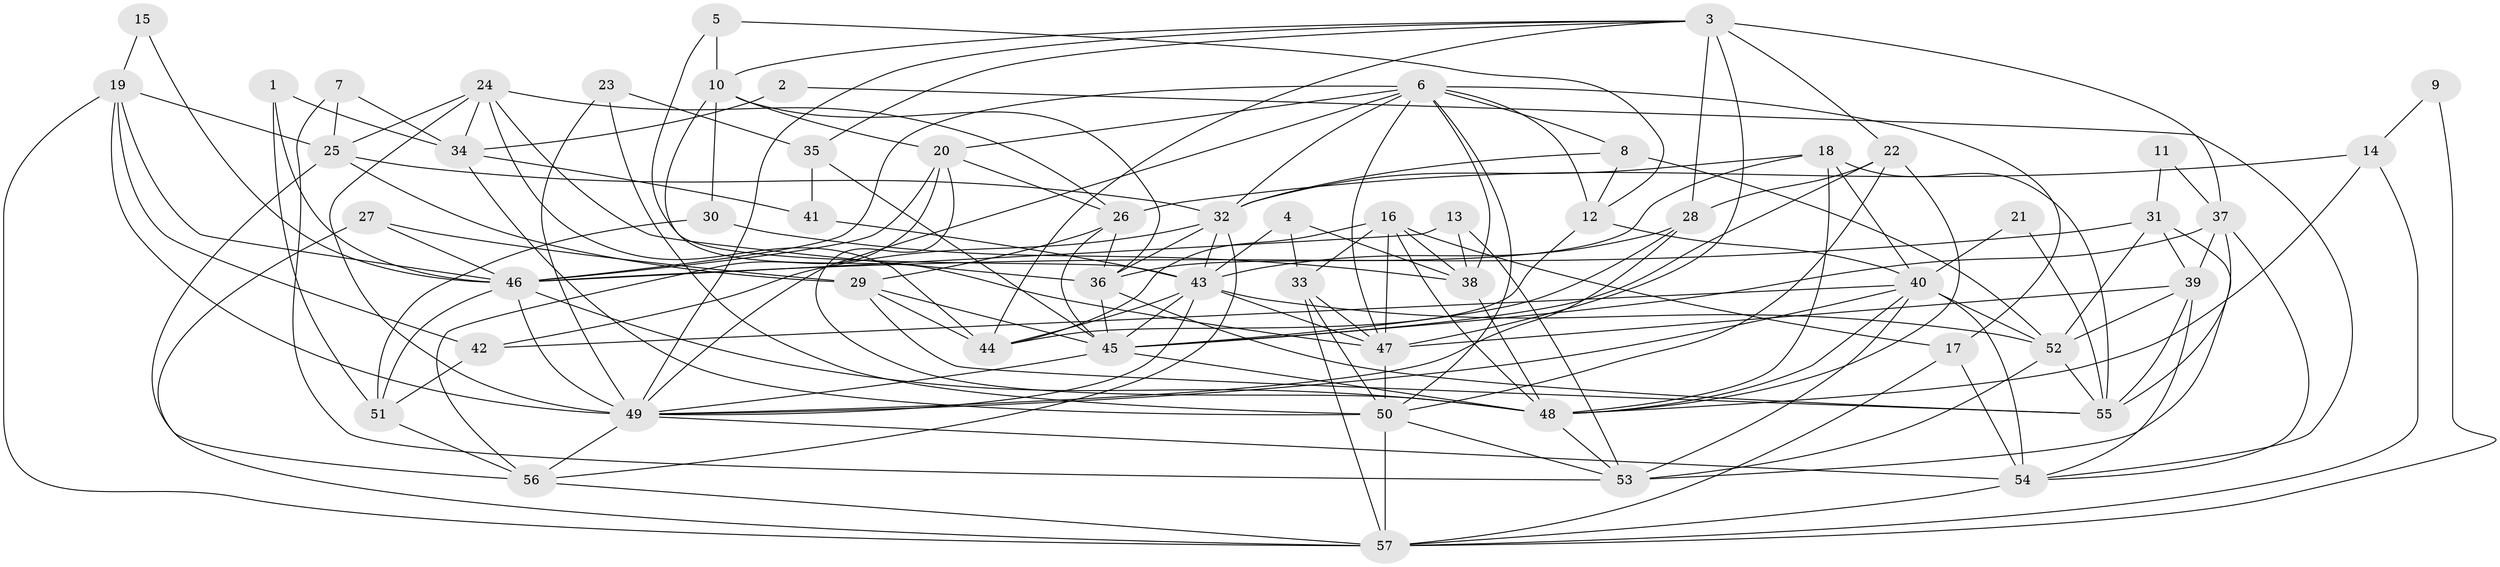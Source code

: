 // original degree distribution, {4: 0.23008849557522124, 8: 0.017699115044247787, 5: 0.20353982300884957, 3: 0.2743362831858407, 6: 0.11504424778761062, 2: 0.1415929203539823, 7: 0.017699115044247787}
// Generated by graph-tools (version 1.1) at 2025/26/03/09/25 03:26:15]
// undirected, 57 vertices, 162 edges
graph export_dot {
graph [start="1"]
  node [color=gray90,style=filled];
  1;
  2;
  3;
  4;
  5;
  6;
  7;
  8;
  9;
  10;
  11;
  12;
  13;
  14;
  15;
  16;
  17;
  18;
  19;
  20;
  21;
  22;
  23;
  24;
  25;
  26;
  27;
  28;
  29;
  30;
  31;
  32;
  33;
  34;
  35;
  36;
  37;
  38;
  39;
  40;
  41;
  42;
  43;
  44;
  45;
  46;
  47;
  48;
  49;
  50;
  51;
  52;
  53;
  54;
  55;
  56;
  57;
  1 -- 34 [weight=1.0];
  1 -- 46 [weight=1.0];
  1 -- 51 [weight=1.0];
  2 -- 34 [weight=1.0];
  2 -- 54 [weight=1.0];
  3 -- 10 [weight=1.0];
  3 -- 22 [weight=1.0];
  3 -- 28 [weight=1.0];
  3 -- 35 [weight=1.0];
  3 -- 37 [weight=1.0];
  3 -- 44 [weight=1.0];
  3 -- 47 [weight=2.0];
  3 -- 49 [weight=1.0];
  4 -- 33 [weight=1.0];
  4 -- 38 [weight=1.0];
  4 -- 43 [weight=1.0];
  5 -- 10 [weight=1.0];
  5 -- 12 [weight=1.0];
  5 -- 43 [weight=1.0];
  6 -- 8 [weight=1.0];
  6 -- 12 [weight=1.0];
  6 -- 17 [weight=1.0];
  6 -- 20 [weight=1.0];
  6 -- 32 [weight=1.0];
  6 -- 38 [weight=1.0];
  6 -- 46 [weight=1.0];
  6 -- 47 [weight=1.0];
  6 -- 49 [weight=1.0];
  6 -- 50 [weight=1.0];
  7 -- 25 [weight=1.0];
  7 -- 34 [weight=1.0];
  7 -- 53 [weight=1.0];
  8 -- 12 [weight=1.0];
  8 -- 32 [weight=1.0];
  8 -- 52 [weight=1.0];
  9 -- 14 [weight=1.0];
  9 -- 57 [weight=1.0];
  10 -- 20 [weight=1.0];
  10 -- 30 [weight=1.0];
  10 -- 36 [weight=1.0];
  10 -- 47 [weight=1.0];
  11 -- 31 [weight=1.0];
  11 -- 37 [weight=1.0];
  12 -- 40 [weight=1.0];
  12 -- 44 [weight=1.0];
  13 -- 38 [weight=1.0];
  13 -- 46 [weight=1.0];
  13 -- 53 [weight=1.0];
  14 -- 26 [weight=1.0];
  14 -- 48 [weight=1.0];
  14 -- 57 [weight=1.0];
  15 -- 19 [weight=1.0];
  15 -- 46 [weight=1.0];
  16 -- 17 [weight=1.0];
  16 -- 33 [weight=1.0];
  16 -- 38 [weight=1.0];
  16 -- 44 [weight=1.0];
  16 -- 47 [weight=1.0];
  16 -- 48 [weight=1.0];
  17 -- 54 [weight=1.0];
  17 -- 57 [weight=1.0];
  18 -- 32 [weight=1.0];
  18 -- 36 [weight=1.0];
  18 -- 40 [weight=1.0];
  18 -- 48 [weight=1.0];
  18 -- 55 [weight=1.0];
  19 -- 25 [weight=1.0];
  19 -- 42 [weight=1.0];
  19 -- 46 [weight=1.0];
  19 -- 49 [weight=1.0];
  19 -- 57 [weight=1.0];
  20 -- 26 [weight=1.0];
  20 -- 46 [weight=1.0];
  20 -- 48 [weight=1.0];
  20 -- 56 [weight=1.0];
  21 -- 40 [weight=1.0];
  21 -- 55 [weight=1.0];
  22 -- 28 [weight=1.0];
  22 -- 45 [weight=1.0];
  22 -- 48 [weight=1.0];
  22 -- 50 [weight=1.0];
  23 -- 35 [weight=1.0];
  23 -- 49 [weight=1.0];
  23 -- 50 [weight=1.0];
  24 -- 25 [weight=1.0];
  24 -- 26 [weight=1.0];
  24 -- 34 [weight=1.0];
  24 -- 36 [weight=1.0];
  24 -- 44 [weight=1.0];
  24 -- 49 [weight=1.0];
  25 -- 29 [weight=1.0];
  25 -- 32 [weight=1.0];
  25 -- 56 [weight=1.0];
  26 -- 29 [weight=1.0];
  26 -- 36 [weight=1.0];
  26 -- 45 [weight=1.0];
  27 -- 29 [weight=1.0];
  27 -- 46 [weight=1.0];
  27 -- 57 [weight=1.0];
  28 -- 43 [weight=1.0];
  28 -- 45 [weight=1.0];
  28 -- 49 [weight=1.0];
  29 -- 44 [weight=1.0];
  29 -- 45 [weight=1.0];
  29 -- 55 [weight=1.0];
  30 -- 38 [weight=2.0];
  30 -- 51 [weight=1.0];
  31 -- 39 [weight=1.0];
  31 -- 46 [weight=1.0];
  31 -- 52 [weight=1.0];
  31 -- 53 [weight=1.0];
  32 -- 36 [weight=1.0];
  32 -- 42 [weight=1.0];
  32 -- 43 [weight=1.0];
  32 -- 56 [weight=1.0];
  33 -- 47 [weight=1.0];
  33 -- 50 [weight=1.0];
  33 -- 57 [weight=1.0];
  34 -- 41 [weight=1.0];
  34 -- 50 [weight=1.0];
  35 -- 41 [weight=1.0];
  35 -- 45 [weight=1.0];
  36 -- 45 [weight=1.0];
  36 -- 55 [weight=1.0];
  37 -- 39 [weight=1.0];
  37 -- 45 [weight=1.0];
  37 -- 54 [weight=1.0];
  37 -- 55 [weight=1.0];
  38 -- 48 [weight=1.0];
  39 -- 47 [weight=2.0];
  39 -- 52 [weight=1.0];
  39 -- 54 [weight=1.0];
  39 -- 55 [weight=1.0];
  40 -- 42 [weight=1.0];
  40 -- 48 [weight=1.0];
  40 -- 49 [weight=1.0];
  40 -- 52 [weight=1.0];
  40 -- 53 [weight=1.0];
  40 -- 54 [weight=1.0];
  41 -- 43 [weight=1.0];
  42 -- 51 [weight=1.0];
  43 -- 44 [weight=1.0];
  43 -- 45 [weight=1.0];
  43 -- 47 [weight=1.0];
  43 -- 49 [weight=1.0];
  43 -- 52 [weight=1.0];
  45 -- 48 [weight=1.0];
  45 -- 49 [weight=1.0];
  46 -- 48 [weight=1.0];
  46 -- 49 [weight=2.0];
  46 -- 51 [weight=1.0];
  47 -- 50 [weight=2.0];
  48 -- 53 [weight=1.0];
  49 -- 54 [weight=1.0];
  49 -- 56 [weight=1.0];
  50 -- 53 [weight=1.0];
  50 -- 57 [weight=1.0];
  51 -- 56 [weight=1.0];
  52 -- 53 [weight=1.0];
  52 -- 55 [weight=1.0];
  54 -- 57 [weight=1.0];
  56 -- 57 [weight=1.0];
}
